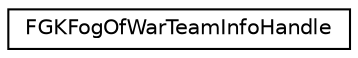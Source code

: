 digraph "Graphical Class Hierarchy"
{
 // LATEX_PDF_SIZE
  edge [fontname="Helvetica",fontsize="10",labelfontname="Helvetica",labelfontsize="10"];
  node [fontname="Helvetica",fontsize="10",shape=record];
  rankdir="LR";
  Node0 [label="FGKFogOfWarTeamInfoHandle",height=0.2,width=0.4,color="black", fillcolor="white", style="filled",URL="$structFGKFogOfWarTeamInfoHandle.html",tooltip=" "];
}
